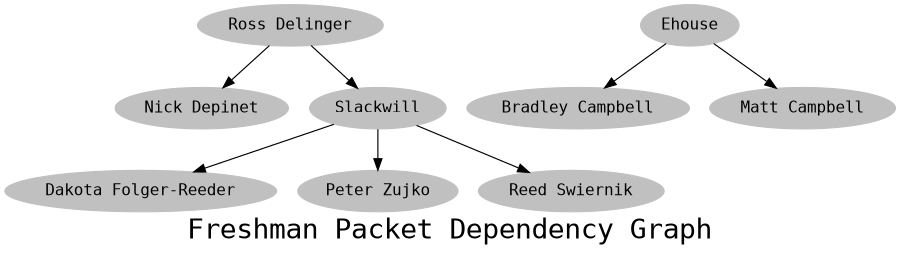 digraph "Packet Dependencies" {
	graph [ fontname = "Monospace",
	      	fontsize = 24,
		label = "Freshman Packet Dependency Graph",
		size = "6,6" ];
	node [	shape = oval,
	     	color = grey,
		style = filled,
		fontname = "Monospace" ];

	"Dakota Folger-Reeder";
	"Nick Depinet";
	"Peter Zujko";
	"Reed Swiernik";
	"Ross Delinger";
	"Slackwill";
        "Ehouse";
        "Bradley Campbell";
        "Matt Campbell";

	"Ross Delinger" -> "Slackwill";
	"Ross Delinger" -> "Nick Depinet";
	"Slackwill" -> "Reed Swiernik";
	"Slackwill" -> "Peter Zujko";
	"Slackwill" -> "Dakota Folger-Reeder";
        "Ehouse" -> "Bradley Campbell";
        "Ehouse" -> "Matt Campbell";
}
